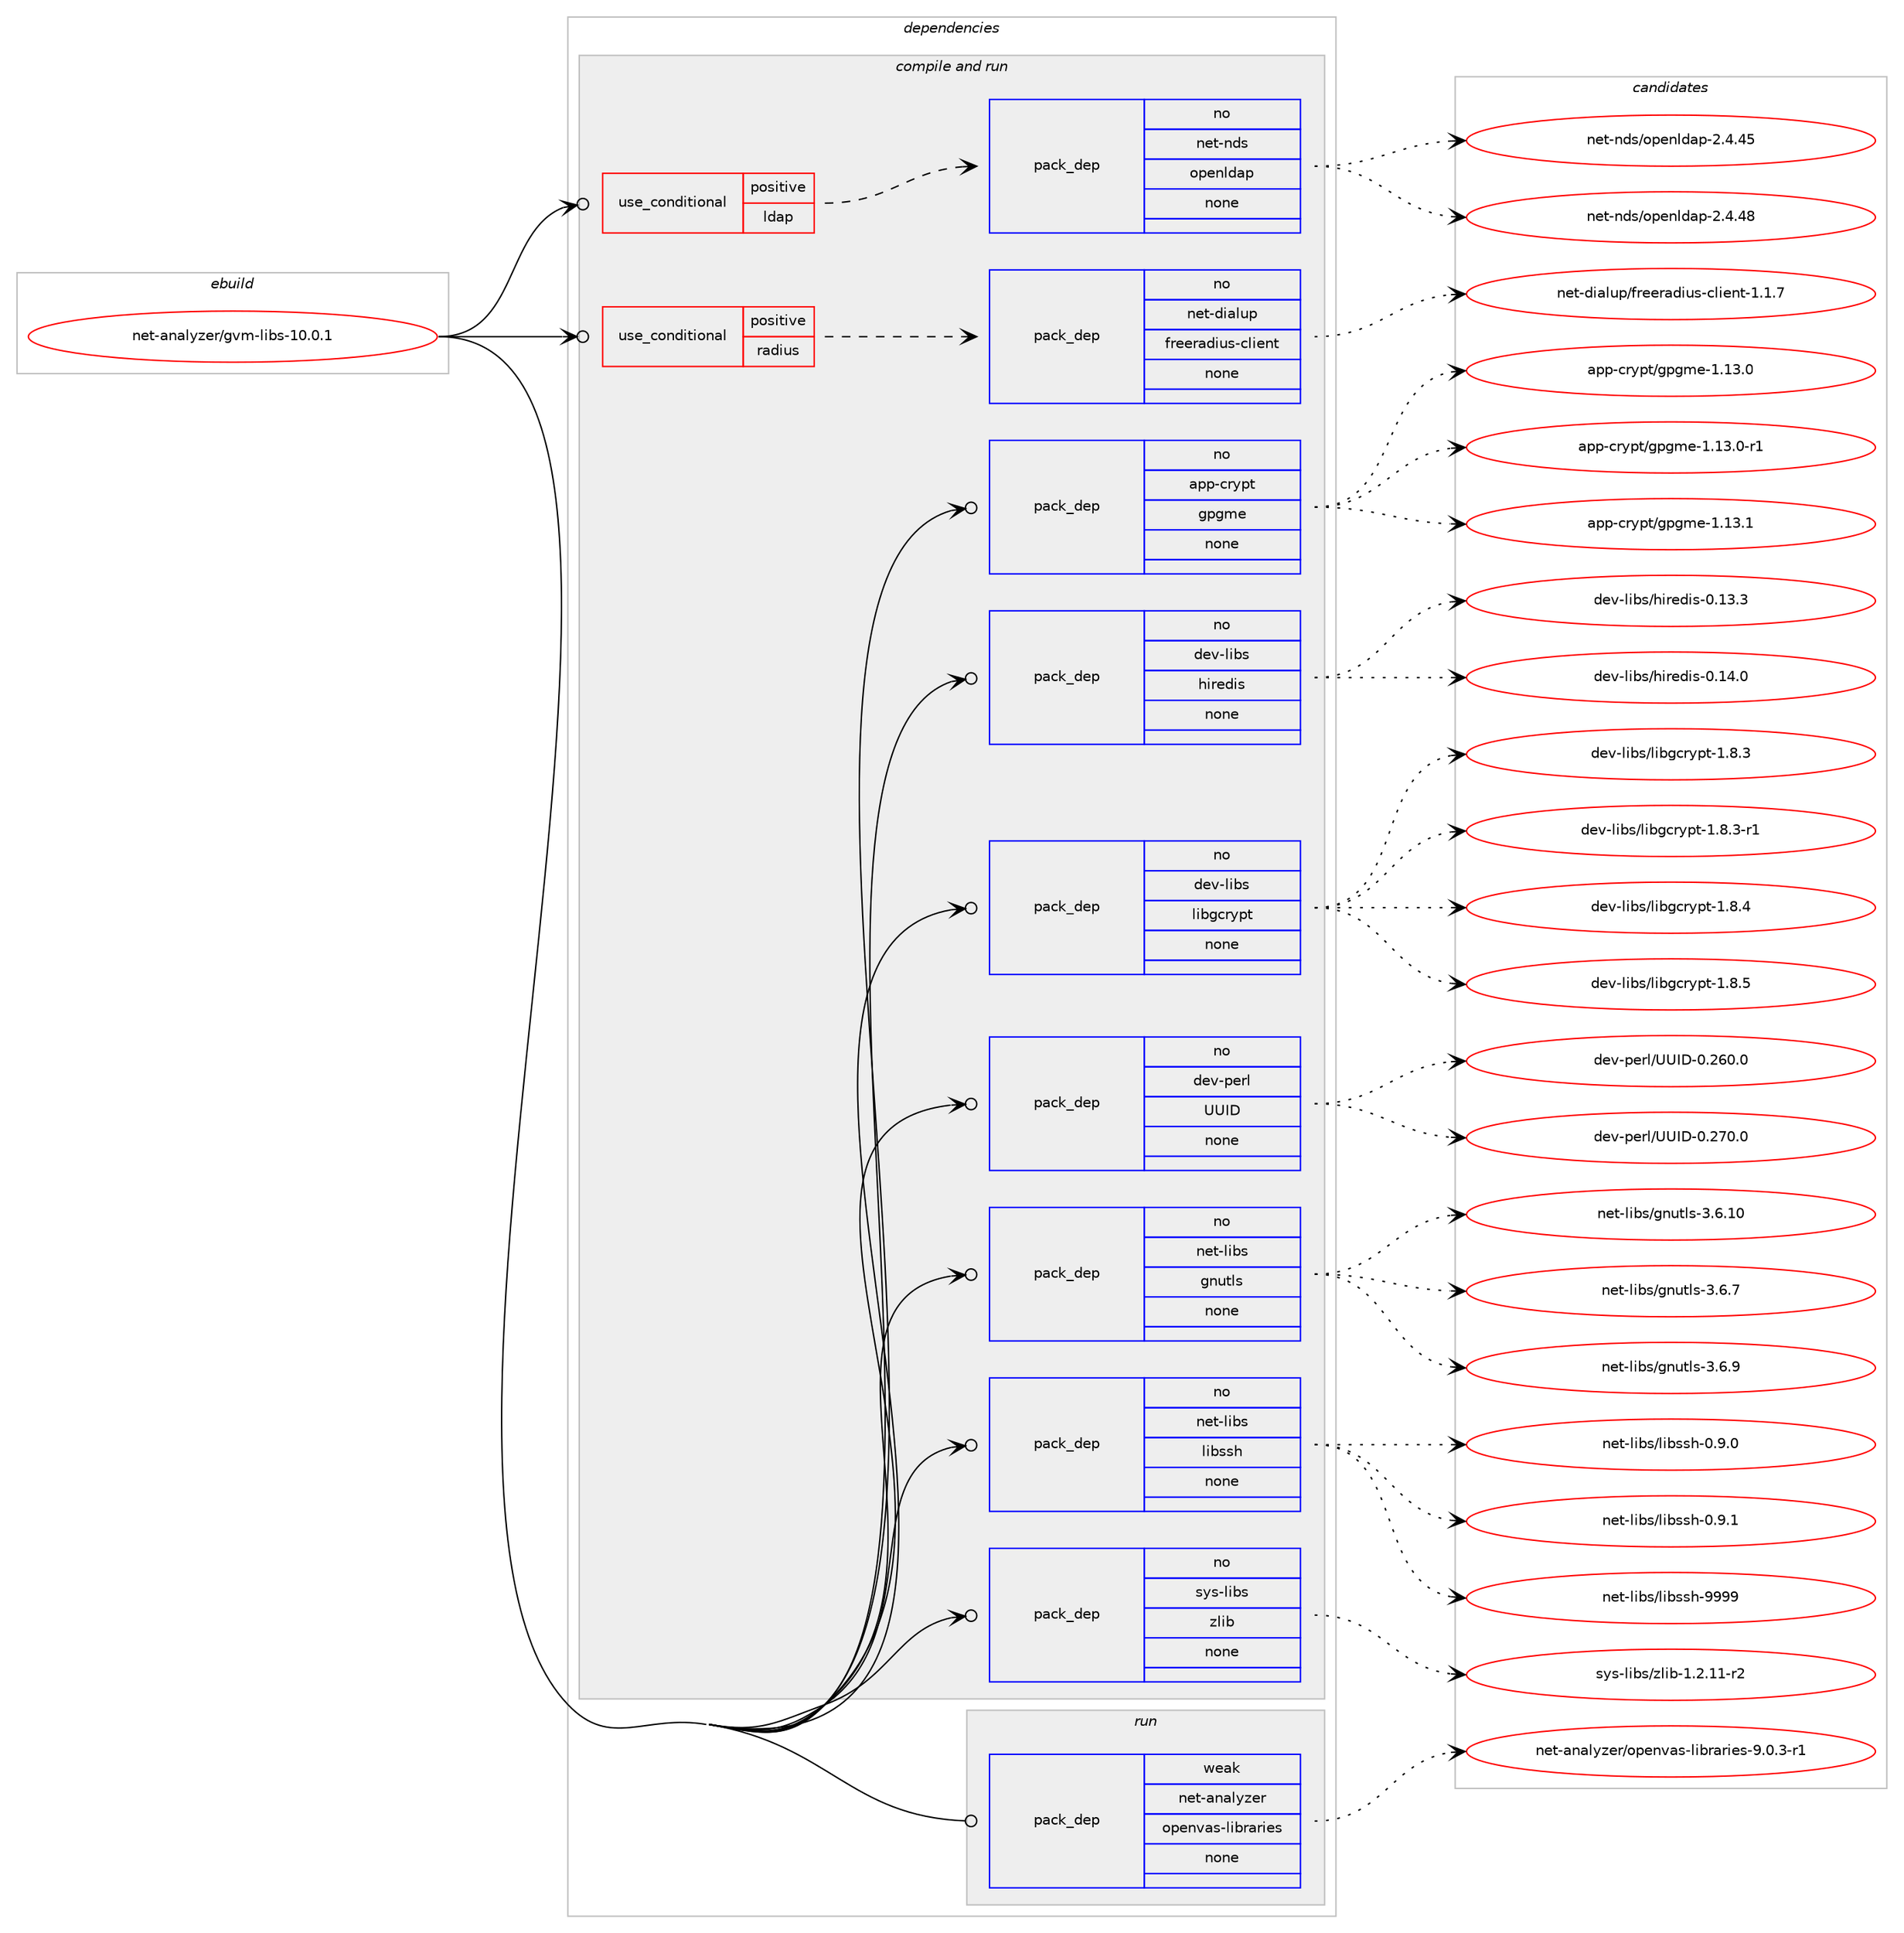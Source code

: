digraph prolog {

# *************
# Graph options
# *************

newrank=true;
concentrate=true;
compound=true;
graph [rankdir=LR,fontname=Helvetica,fontsize=10,ranksep=1.5];#, ranksep=2.5, nodesep=0.2];
edge  [arrowhead=vee];
node  [fontname=Helvetica,fontsize=10];

# **********
# The ebuild
# **********

subgraph cluster_leftcol {
color=gray;
rank=same;
label=<<i>ebuild</i>>;
id [label="net-analyzer/gvm-libs-10.0.1", color=red, width=4, href="../net-analyzer/gvm-libs-10.0.1.svg"];
}

# ****************
# The dependencies
# ****************

subgraph cluster_midcol {
color=gray;
label=<<i>dependencies</i>>;
subgraph cluster_compile {
fillcolor="#eeeeee";
style=filled;
label=<<i>compile</i>>;
}
subgraph cluster_compileandrun {
fillcolor="#eeeeee";
style=filled;
label=<<i>compile and run</i>>;
subgraph cond197714 {
dependency812508 [label=<<TABLE BORDER="0" CELLBORDER="1" CELLSPACING="0" CELLPADDING="4"><TR><TD ROWSPAN="3" CELLPADDING="10">use_conditional</TD></TR><TR><TD>positive</TD></TR><TR><TD>ldap</TD></TR></TABLE>>, shape=none, color=red];
subgraph pack600618 {
dependency812509 [label=<<TABLE BORDER="0" CELLBORDER="1" CELLSPACING="0" CELLPADDING="4" WIDTH="220"><TR><TD ROWSPAN="6" CELLPADDING="30">pack_dep</TD></TR><TR><TD WIDTH="110">no</TD></TR><TR><TD>net-nds</TD></TR><TR><TD>openldap</TD></TR><TR><TD>none</TD></TR><TR><TD></TD></TR></TABLE>>, shape=none, color=blue];
}
dependency812508:e -> dependency812509:w [weight=20,style="dashed",arrowhead="vee"];
}
id:e -> dependency812508:w [weight=20,style="solid",arrowhead="odotvee"];
subgraph cond197715 {
dependency812510 [label=<<TABLE BORDER="0" CELLBORDER="1" CELLSPACING="0" CELLPADDING="4"><TR><TD ROWSPAN="3" CELLPADDING="10">use_conditional</TD></TR><TR><TD>positive</TD></TR><TR><TD>radius</TD></TR></TABLE>>, shape=none, color=red];
subgraph pack600619 {
dependency812511 [label=<<TABLE BORDER="0" CELLBORDER="1" CELLSPACING="0" CELLPADDING="4" WIDTH="220"><TR><TD ROWSPAN="6" CELLPADDING="30">pack_dep</TD></TR><TR><TD WIDTH="110">no</TD></TR><TR><TD>net-dialup</TD></TR><TR><TD>freeradius-client</TD></TR><TR><TD>none</TD></TR><TR><TD></TD></TR></TABLE>>, shape=none, color=blue];
}
dependency812510:e -> dependency812511:w [weight=20,style="dashed",arrowhead="vee"];
}
id:e -> dependency812510:w [weight=20,style="solid",arrowhead="odotvee"];
subgraph pack600620 {
dependency812512 [label=<<TABLE BORDER="0" CELLBORDER="1" CELLSPACING="0" CELLPADDING="4" WIDTH="220"><TR><TD ROWSPAN="6" CELLPADDING="30">pack_dep</TD></TR><TR><TD WIDTH="110">no</TD></TR><TR><TD>app-crypt</TD></TR><TR><TD>gpgme</TD></TR><TR><TD>none</TD></TR><TR><TD></TD></TR></TABLE>>, shape=none, color=blue];
}
id:e -> dependency812512:w [weight=20,style="solid",arrowhead="odotvee"];
subgraph pack600621 {
dependency812513 [label=<<TABLE BORDER="0" CELLBORDER="1" CELLSPACING="0" CELLPADDING="4" WIDTH="220"><TR><TD ROWSPAN="6" CELLPADDING="30">pack_dep</TD></TR><TR><TD WIDTH="110">no</TD></TR><TR><TD>dev-libs</TD></TR><TR><TD>hiredis</TD></TR><TR><TD>none</TD></TR><TR><TD></TD></TR></TABLE>>, shape=none, color=blue];
}
id:e -> dependency812513:w [weight=20,style="solid",arrowhead="odotvee"];
subgraph pack600622 {
dependency812514 [label=<<TABLE BORDER="0" CELLBORDER="1" CELLSPACING="0" CELLPADDING="4" WIDTH="220"><TR><TD ROWSPAN="6" CELLPADDING="30">pack_dep</TD></TR><TR><TD WIDTH="110">no</TD></TR><TR><TD>dev-libs</TD></TR><TR><TD>libgcrypt</TD></TR><TR><TD>none</TD></TR><TR><TD></TD></TR></TABLE>>, shape=none, color=blue];
}
id:e -> dependency812514:w [weight=20,style="solid",arrowhead="odotvee"];
subgraph pack600623 {
dependency812515 [label=<<TABLE BORDER="0" CELLBORDER="1" CELLSPACING="0" CELLPADDING="4" WIDTH="220"><TR><TD ROWSPAN="6" CELLPADDING="30">pack_dep</TD></TR><TR><TD WIDTH="110">no</TD></TR><TR><TD>dev-perl</TD></TR><TR><TD>UUID</TD></TR><TR><TD>none</TD></TR><TR><TD></TD></TR></TABLE>>, shape=none, color=blue];
}
id:e -> dependency812515:w [weight=20,style="solid",arrowhead="odotvee"];
subgraph pack600624 {
dependency812516 [label=<<TABLE BORDER="0" CELLBORDER="1" CELLSPACING="0" CELLPADDING="4" WIDTH="220"><TR><TD ROWSPAN="6" CELLPADDING="30">pack_dep</TD></TR><TR><TD WIDTH="110">no</TD></TR><TR><TD>net-libs</TD></TR><TR><TD>gnutls</TD></TR><TR><TD>none</TD></TR><TR><TD></TD></TR></TABLE>>, shape=none, color=blue];
}
id:e -> dependency812516:w [weight=20,style="solid",arrowhead="odotvee"];
subgraph pack600625 {
dependency812517 [label=<<TABLE BORDER="0" CELLBORDER="1" CELLSPACING="0" CELLPADDING="4" WIDTH="220"><TR><TD ROWSPAN="6" CELLPADDING="30">pack_dep</TD></TR><TR><TD WIDTH="110">no</TD></TR><TR><TD>net-libs</TD></TR><TR><TD>libssh</TD></TR><TR><TD>none</TD></TR><TR><TD></TD></TR></TABLE>>, shape=none, color=blue];
}
id:e -> dependency812517:w [weight=20,style="solid",arrowhead="odotvee"];
subgraph pack600626 {
dependency812518 [label=<<TABLE BORDER="0" CELLBORDER="1" CELLSPACING="0" CELLPADDING="4" WIDTH="220"><TR><TD ROWSPAN="6" CELLPADDING="30">pack_dep</TD></TR><TR><TD WIDTH="110">no</TD></TR><TR><TD>sys-libs</TD></TR><TR><TD>zlib</TD></TR><TR><TD>none</TD></TR><TR><TD></TD></TR></TABLE>>, shape=none, color=blue];
}
id:e -> dependency812518:w [weight=20,style="solid",arrowhead="odotvee"];
}
subgraph cluster_run {
fillcolor="#eeeeee";
style=filled;
label=<<i>run</i>>;
subgraph pack600627 {
dependency812519 [label=<<TABLE BORDER="0" CELLBORDER="1" CELLSPACING="0" CELLPADDING="4" WIDTH="220"><TR><TD ROWSPAN="6" CELLPADDING="30">pack_dep</TD></TR><TR><TD WIDTH="110">weak</TD></TR><TR><TD>net-analyzer</TD></TR><TR><TD>openvas-libraries</TD></TR><TR><TD>none</TD></TR><TR><TD></TD></TR></TABLE>>, shape=none, color=blue];
}
id:e -> dependency812519:w [weight=20,style="solid",arrowhead="odot"];
}
}

# **************
# The candidates
# **************

subgraph cluster_choices {
rank=same;
color=gray;
label=<<i>candidates</i>>;

subgraph choice600618 {
color=black;
nodesep=1;
choice11010111645110100115471111121011101081009711245504652465253 [label="net-nds/openldap-2.4.45", color=red, width=4,href="../net-nds/openldap-2.4.45.svg"];
choice11010111645110100115471111121011101081009711245504652465256 [label="net-nds/openldap-2.4.48", color=red, width=4,href="../net-nds/openldap-2.4.48.svg"];
dependency812509:e -> choice11010111645110100115471111121011101081009711245504652465253:w [style=dotted,weight="100"];
dependency812509:e -> choice11010111645110100115471111121011101081009711245504652465256:w [style=dotted,weight="100"];
}
subgraph choice600619 {
color=black;
nodesep=1;
choice110101116451001059710811711247102114101101114971001051171154599108105101110116454946494655 [label="net-dialup/freeradius-client-1.1.7", color=red, width=4,href="../net-dialup/freeradius-client-1.1.7.svg"];
dependency812511:e -> choice110101116451001059710811711247102114101101114971001051171154599108105101110116454946494655:w [style=dotted,weight="100"];
}
subgraph choice600620 {
color=black;
nodesep=1;
choice9711211245991141211121164710311210310910145494649514648 [label="app-crypt/gpgme-1.13.0", color=red, width=4,href="../app-crypt/gpgme-1.13.0.svg"];
choice97112112459911412111211647103112103109101454946495146484511449 [label="app-crypt/gpgme-1.13.0-r1", color=red, width=4,href="../app-crypt/gpgme-1.13.0-r1.svg"];
choice9711211245991141211121164710311210310910145494649514649 [label="app-crypt/gpgme-1.13.1", color=red, width=4,href="../app-crypt/gpgme-1.13.1.svg"];
dependency812512:e -> choice9711211245991141211121164710311210310910145494649514648:w [style=dotted,weight="100"];
dependency812512:e -> choice97112112459911412111211647103112103109101454946495146484511449:w [style=dotted,weight="100"];
dependency812512:e -> choice9711211245991141211121164710311210310910145494649514649:w [style=dotted,weight="100"];
}
subgraph choice600621 {
color=black;
nodesep=1;
choice10010111845108105981154710410511410110010511545484649514651 [label="dev-libs/hiredis-0.13.3", color=red, width=4,href="../dev-libs/hiredis-0.13.3.svg"];
choice10010111845108105981154710410511410110010511545484649524648 [label="dev-libs/hiredis-0.14.0", color=red, width=4,href="../dev-libs/hiredis-0.14.0.svg"];
dependency812513:e -> choice10010111845108105981154710410511410110010511545484649514651:w [style=dotted,weight="100"];
dependency812513:e -> choice10010111845108105981154710410511410110010511545484649524648:w [style=dotted,weight="100"];
}
subgraph choice600622 {
color=black;
nodesep=1;
choice1001011184510810598115471081059810399114121112116454946564651 [label="dev-libs/libgcrypt-1.8.3", color=red, width=4,href="../dev-libs/libgcrypt-1.8.3.svg"];
choice10010111845108105981154710810598103991141211121164549465646514511449 [label="dev-libs/libgcrypt-1.8.3-r1", color=red, width=4,href="../dev-libs/libgcrypt-1.8.3-r1.svg"];
choice1001011184510810598115471081059810399114121112116454946564652 [label="dev-libs/libgcrypt-1.8.4", color=red, width=4,href="../dev-libs/libgcrypt-1.8.4.svg"];
choice1001011184510810598115471081059810399114121112116454946564653 [label="dev-libs/libgcrypt-1.8.5", color=red, width=4,href="../dev-libs/libgcrypt-1.8.5.svg"];
dependency812514:e -> choice1001011184510810598115471081059810399114121112116454946564651:w [style=dotted,weight="100"];
dependency812514:e -> choice10010111845108105981154710810598103991141211121164549465646514511449:w [style=dotted,weight="100"];
dependency812514:e -> choice1001011184510810598115471081059810399114121112116454946564652:w [style=dotted,weight="100"];
dependency812514:e -> choice1001011184510810598115471081059810399114121112116454946564653:w [style=dotted,weight="100"];
}
subgraph choice600623 {
color=black;
nodesep=1;
choice1001011184511210111410847858573684548465054484648 [label="dev-perl/UUID-0.260.0", color=red, width=4,href="../dev-perl/UUID-0.260.0.svg"];
choice1001011184511210111410847858573684548465055484648 [label="dev-perl/UUID-0.270.0", color=red, width=4,href="../dev-perl/UUID-0.270.0.svg"];
dependency812515:e -> choice1001011184511210111410847858573684548465054484648:w [style=dotted,weight="100"];
dependency812515:e -> choice1001011184511210111410847858573684548465055484648:w [style=dotted,weight="100"];
}
subgraph choice600624 {
color=black;
nodesep=1;
choice11010111645108105981154710311011711610811545514654464948 [label="net-libs/gnutls-3.6.10", color=red, width=4,href="../net-libs/gnutls-3.6.10.svg"];
choice110101116451081059811547103110117116108115455146544655 [label="net-libs/gnutls-3.6.7", color=red, width=4,href="../net-libs/gnutls-3.6.7.svg"];
choice110101116451081059811547103110117116108115455146544657 [label="net-libs/gnutls-3.6.9", color=red, width=4,href="../net-libs/gnutls-3.6.9.svg"];
dependency812516:e -> choice11010111645108105981154710311011711610811545514654464948:w [style=dotted,weight="100"];
dependency812516:e -> choice110101116451081059811547103110117116108115455146544655:w [style=dotted,weight="100"];
dependency812516:e -> choice110101116451081059811547103110117116108115455146544657:w [style=dotted,weight="100"];
}
subgraph choice600625 {
color=black;
nodesep=1;
choice11010111645108105981154710810598115115104454846574648 [label="net-libs/libssh-0.9.0", color=red, width=4,href="../net-libs/libssh-0.9.0.svg"];
choice11010111645108105981154710810598115115104454846574649 [label="net-libs/libssh-0.9.1", color=red, width=4,href="../net-libs/libssh-0.9.1.svg"];
choice110101116451081059811547108105981151151044557575757 [label="net-libs/libssh-9999", color=red, width=4,href="../net-libs/libssh-9999.svg"];
dependency812517:e -> choice11010111645108105981154710810598115115104454846574648:w [style=dotted,weight="100"];
dependency812517:e -> choice11010111645108105981154710810598115115104454846574649:w [style=dotted,weight="100"];
dependency812517:e -> choice110101116451081059811547108105981151151044557575757:w [style=dotted,weight="100"];
}
subgraph choice600626 {
color=black;
nodesep=1;
choice11512111545108105981154712210810598454946504649494511450 [label="sys-libs/zlib-1.2.11-r2", color=red, width=4,href="../sys-libs/zlib-1.2.11-r2.svg"];
dependency812518:e -> choice11512111545108105981154712210810598454946504649494511450:w [style=dotted,weight="100"];
}
subgraph choice600627 {
color=black;
nodesep=1;
choice11010111645971109710812112210111447111112101110118971154510810598114971141051011154557464846514511449 [label="net-analyzer/openvas-libraries-9.0.3-r1", color=red, width=4,href="../net-analyzer/openvas-libraries-9.0.3-r1.svg"];
dependency812519:e -> choice11010111645971109710812112210111447111112101110118971154510810598114971141051011154557464846514511449:w [style=dotted,weight="100"];
}
}

}
